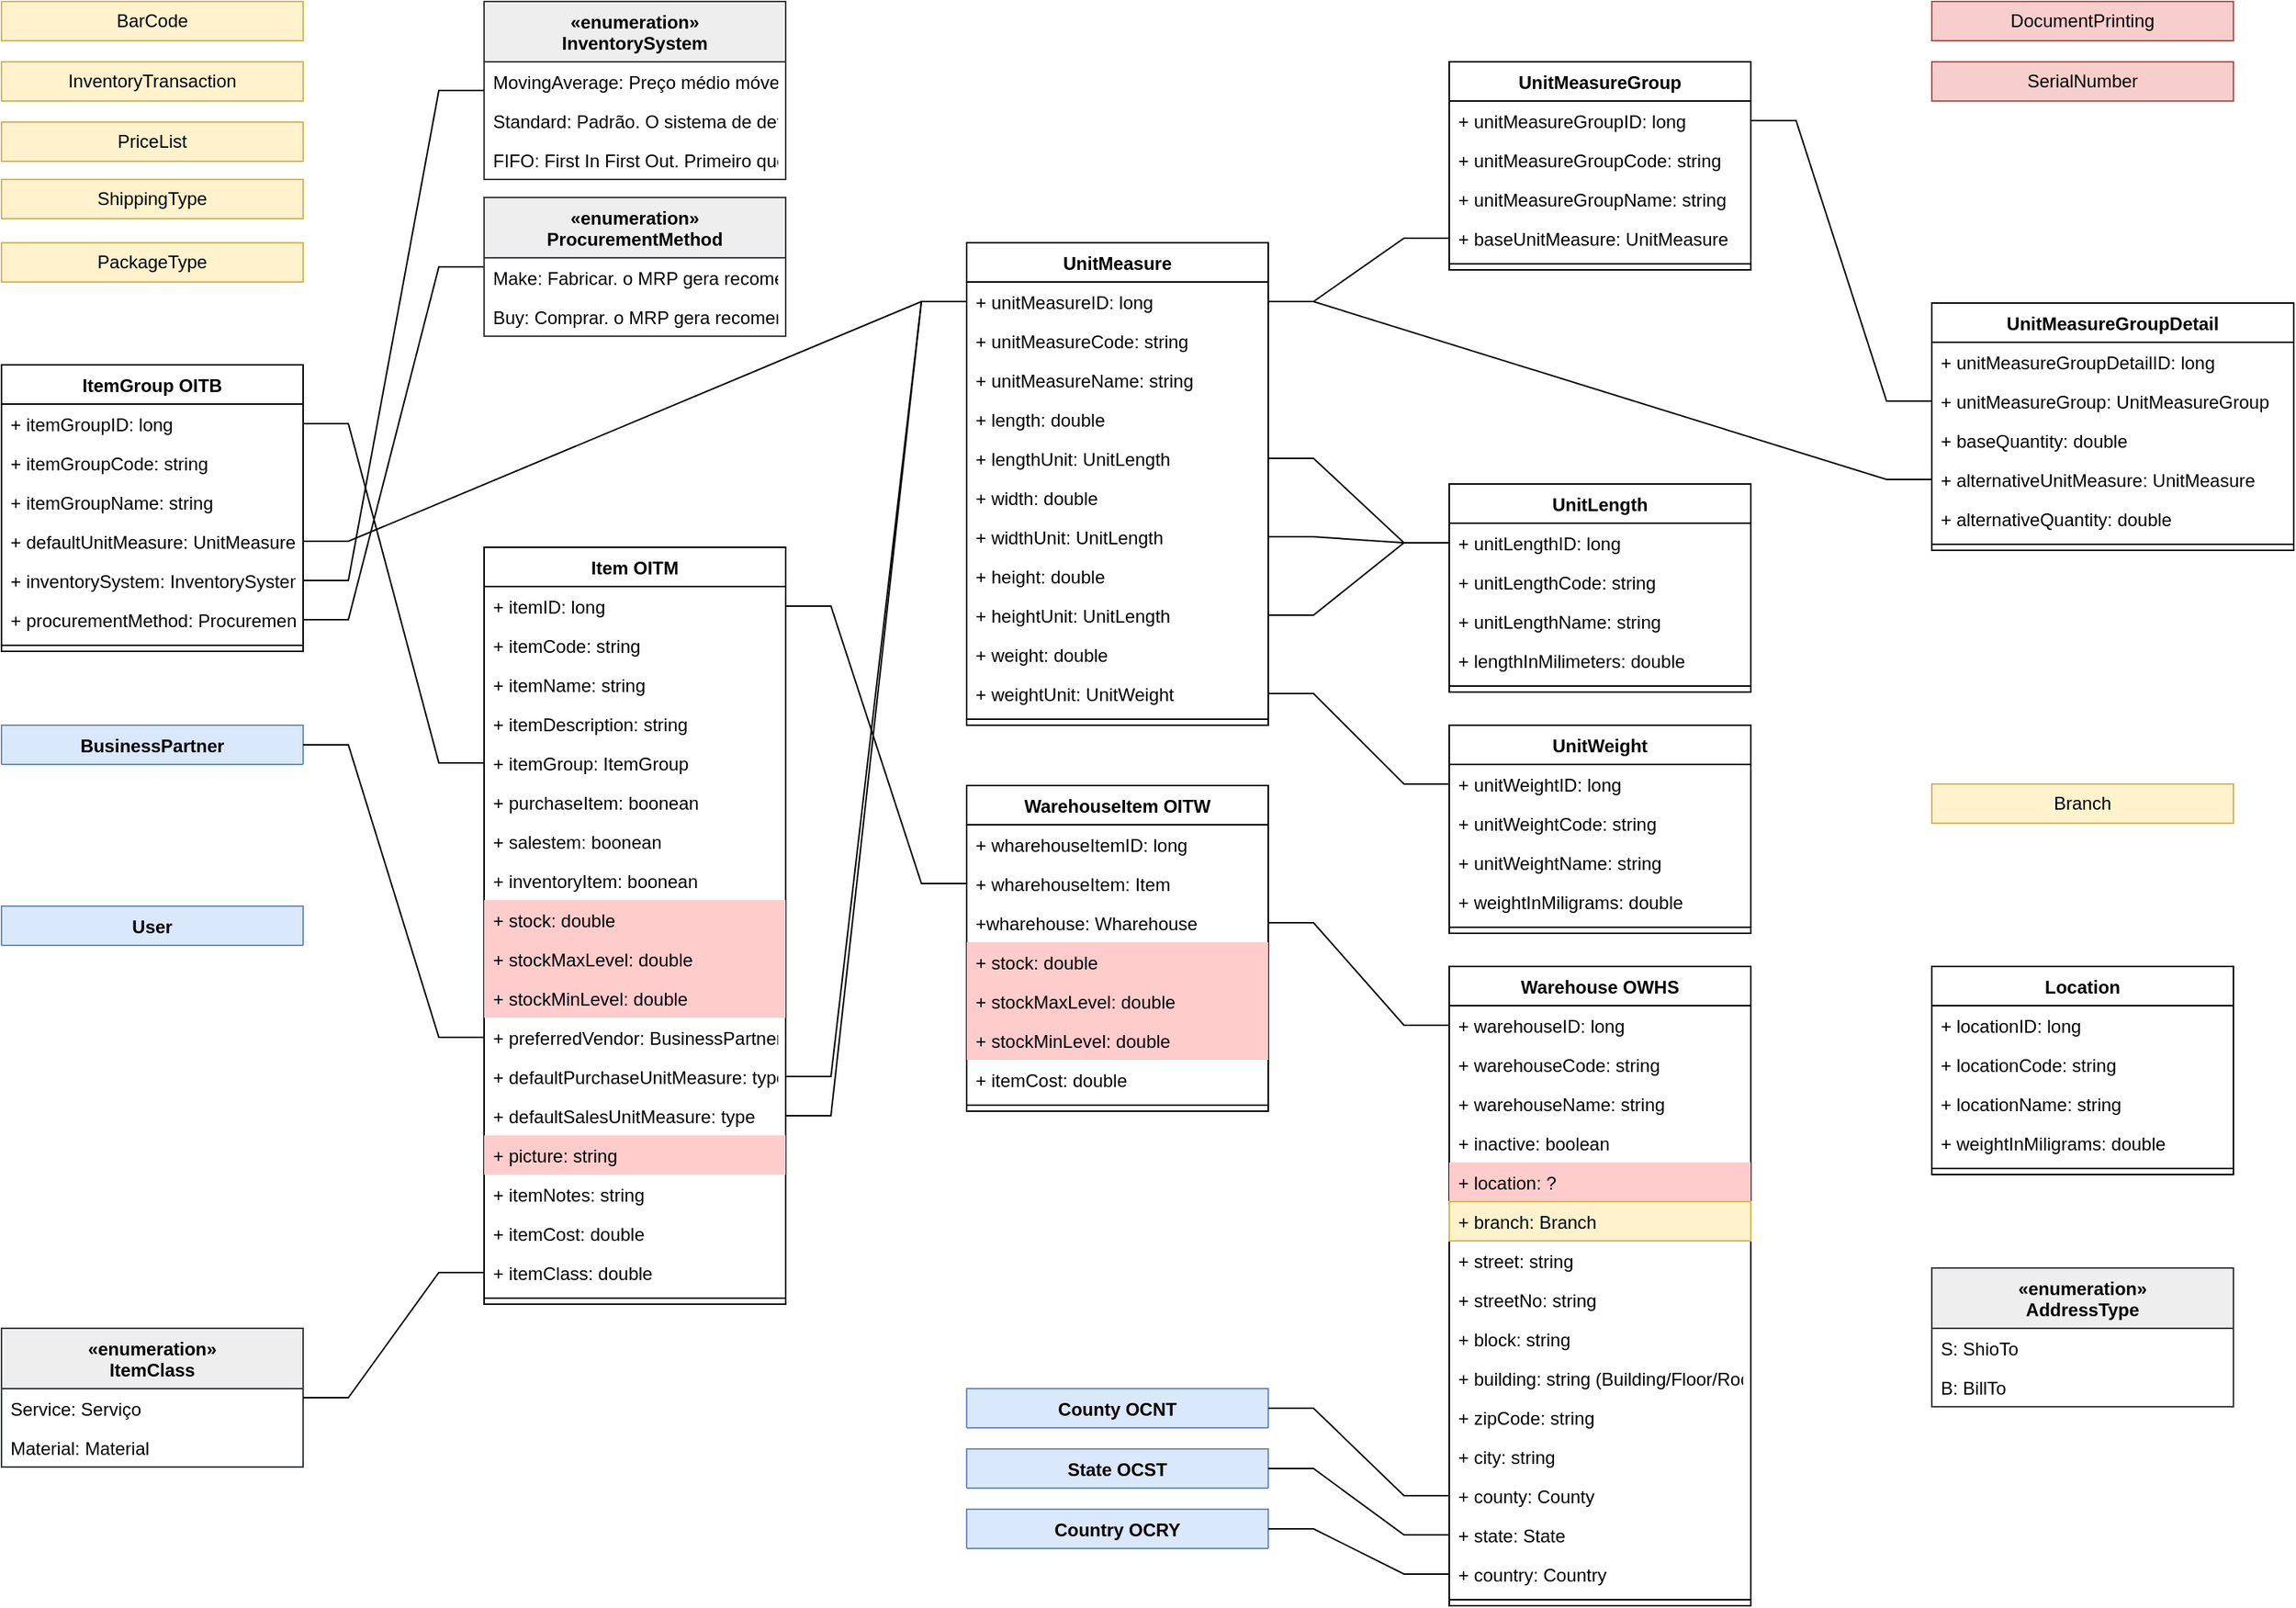 <mxfile version="15.2.9" type="github">
  <diagram id="U6vCikzFW0vZ8T6bcUkg" name="Page-1">
    <mxGraphModel dx="1673" dy="896" grid="1" gridSize="10" guides="1" tooltips="1" connect="1" arrows="1" fold="1" page="1" pageScale="1" pageWidth="1654" pageHeight="1169" math="0" shadow="0">
      <root>
        <mxCell id="0" />
        <mxCell id="1" parent="0" />
        <mxCell id="2h7CbWkQewT88XwNGRV8-109" style="edgeStyle=entityRelationEdgeStyle;rounded=0;orthogonalLoop=1;jettySize=auto;html=1;fontSize=12;endArrow=none;endFill=0;" parent="1" source="2h7CbWkQewT88XwNGRV8-104" target="2h7CbWkQewT88XwNGRV8-105" edge="1">
          <mxGeometry relative="1" as="geometry" />
        </mxCell>
        <mxCell id="kpFDA7r_jM3g05SK5Hbd-9" value="" style="edgeStyle=entityRelationEdgeStyle;rounded=0;orthogonalLoop=1;jettySize=auto;html=1;endArrow=none;endFill=0;fontSize=12;" parent="1" source="kpFDA7r_jM3g05SK5Hbd-2" target="kpFDA7r_jM3g05SK5Hbd-6" edge="1">
          <mxGeometry relative="1" as="geometry" />
        </mxCell>
        <mxCell id="kpFDA7r_jM3g05SK5Hbd-23" style="edgeStyle=entityRelationEdgeStyle;rounded=0;orthogonalLoop=1;jettySize=auto;html=1;endArrow=none;endFill=0;fontSize=12;" parent="1" source="2h7CbWkQewT88XwNGRV8-1" target="kpFDA7r_jM3g05SK5Hbd-15" edge="1">
          <mxGeometry relative="1" as="geometry" />
        </mxCell>
        <mxCell id="kpFDA7r_jM3g05SK5Hbd-1" value="Item OITM" style="swimlane;fontStyle=1;align=center;verticalAlign=top;childLayout=stackLayout;horizontal=1;startSize=26;horizontalStack=0;resizeParent=1;resizeParentMax=0;resizeLast=0;collapsible=1;marginBottom=0;fontSize=12;" parent="1" vertex="1">
          <mxGeometry x="360" y="402" width="200" height="502" as="geometry">
            <mxRectangle x="400" y="280" width="120" height="26" as="alternateBounds" />
          </mxGeometry>
        </mxCell>
        <mxCell id="2h7CbWkQewT88XwNGRV8-5" value="+ itemID: long" style="text;strokeColor=none;fillColor=none;align=left;verticalAlign=top;spacingLeft=4;spacingRight=4;overflow=hidden;rotatable=0;points=[[0,0.5],[1,0.5]];portConstraint=eastwest;fontSize=12;" parent="kpFDA7r_jM3g05SK5Hbd-1" vertex="1">
          <mxGeometry y="26" width="200" height="26" as="geometry" />
        </mxCell>
        <mxCell id="2h7CbWkQewT88XwNGRV8-132" value="+ itemCode: string" style="text;strokeColor=none;fillColor=none;align=left;verticalAlign=top;spacingLeft=4;spacingRight=4;overflow=hidden;rotatable=0;points=[[0,0.5],[1,0.5]];portConstraint=eastwest;fontSize=12;" parent="kpFDA7r_jM3g05SK5Hbd-1" vertex="1">
          <mxGeometry y="52" width="200" height="26" as="geometry" />
        </mxCell>
        <mxCell id="2h7CbWkQewT88XwNGRV8-9" value="+ itemName: string" style="text;strokeColor=none;fillColor=none;align=left;verticalAlign=top;spacingLeft=4;spacingRight=4;overflow=hidden;rotatable=0;points=[[0,0.5],[1,0.5]];portConstraint=eastwest;fontSize=12;" parent="kpFDA7r_jM3g05SK5Hbd-1" vertex="1">
          <mxGeometry y="78" width="200" height="26" as="geometry" />
        </mxCell>
        <mxCell id="2h7CbWkQewT88XwNGRV8-75" value="+ itemDescription: string" style="text;strokeColor=none;fillColor=none;align=left;verticalAlign=top;spacingLeft=4;spacingRight=4;overflow=hidden;rotatable=0;points=[[0,0.5],[1,0.5]];portConstraint=eastwest;fontSize=12;" parent="kpFDA7r_jM3g05SK5Hbd-1" vertex="1">
          <mxGeometry y="104" width="200" height="26" as="geometry" />
        </mxCell>
        <mxCell id="kpFDA7r_jM3g05SK5Hbd-2" value="+ itemGroup: ItemGroup" style="text;strokeColor=none;fillColor=none;align=left;verticalAlign=top;spacingLeft=4;spacingRight=4;overflow=hidden;rotatable=0;points=[[0,0.5],[1,0.5]];portConstraint=eastwest;fontSize=12;" parent="kpFDA7r_jM3g05SK5Hbd-1" vertex="1">
          <mxGeometry y="130" width="200" height="26" as="geometry" />
        </mxCell>
        <mxCell id="2h7CbWkQewT88XwNGRV8-64" value="+ purchaseItem: boonean" style="text;strokeColor=none;fillColor=none;align=left;verticalAlign=top;spacingLeft=4;spacingRight=4;overflow=hidden;rotatable=0;points=[[0,0.5],[1,0.5]];portConstraint=eastwest;fontSize=12;" parent="kpFDA7r_jM3g05SK5Hbd-1" vertex="1">
          <mxGeometry y="156" width="200" height="26" as="geometry" />
        </mxCell>
        <mxCell id="2h7CbWkQewT88XwNGRV8-65" value="+ salestem: boonean" style="text;strokeColor=none;fillColor=none;align=left;verticalAlign=top;spacingLeft=4;spacingRight=4;overflow=hidden;rotatable=0;points=[[0,0.5],[1,0.5]];portConstraint=eastwest;fontSize=12;" parent="kpFDA7r_jM3g05SK5Hbd-1" vertex="1">
          <mxGeometry y="182" width="200" height="26" as="geometry" />
        </mxCell>
        <mxCell id="2h7CbWkQewT88XwNGRV8-66" value="+ inventoryItem: boonean" style="text;strokeColor=none;fillColor=none;align=left;verticalAlign=top;spacingLeft=4;spacingRight=4;overflow=hidden;rotatable=0;points=[[0,0.5],[1,0.5]];portConstraint=eastwest;fontSize=12;" parent="kpFDA7r_jM3g05SK5Hbd-1" vertex="1">
          <mxGeometry y="208" width="200" height="26" as="geometry" />
        </mxCell>
        <mxCell id="2h7CbWkQewT88XwNGRV8-67" value="+ stock: double" style="text;strokeColor=none;fillColor=#FFCCCC;align=left;verticalAlign=top;spacingLeft=4;spacingRight=4;overflow=hidden;rotatable=0;points=[[0,0.5],[1,0.5]];portConstraint=eastwest;fontSize=12;" parent="kpFDA7r_jM3g05SK5Hbd-1" vertex="1">
          <mxGeometry y="234" width="200" height="26" as="geometry" />
        </mxCell>
        <mxCell id="2h7CbWkQewT88XwNGRV8-68" value="+ stockMaxLevel: double" style="text;strokeColor=none;fillColor=#FFCCCC;align=left;verticalAlign=top;spacingLeft=4;spacingRight=4;overflow=hidden;rotatable=0;points=[[0,0.5],[1,0.5]];portConstraint=eastwest;fontSize=12;" parent="kpFDA7r_jM3g05SK5Hbd-1" vertex="1">
          <mxGeometry y="260" width="200" height="26" as="geometry" />
        </mxCell>
        <mxCell id="2h7CbWkQewT88XwNGRV8-69" value="+ stockMinLevel: double" style="text;strokeColor=none;fillColor=#FFCCCC;align=left;verticalAlign=top;spacingLeft=4;spacingRight=4;overflow=hidden;rotatable=0;points=[[0,0.5],[1,0.5]];portConstraint=eastwest;fontSize=12;" parent="kpFDA7r_jM3g05SK5Hbd-1" vertex="1">
          <mxGeometry y="286" width="200" height="26" as="geometry" />
        </mxCell>
        <mxCell id="kpFDA7r_jM3g05SK5Hbd-30" value="+ preferredVendor: BusinessPartner" style="text;strokeColor=none;fillColor=none;align=left;verticalAlign=top;spacingLeft=4;spacingRight=4;overflow=hidden;rotatable=0;points=[[0,0.5],[1,0.5]];portConstraint=eastwest;fontSize=12;" parent="kpFDA7r_jM3g05SK5Hbd-1" vertex="1">
          <mxGeometry y="312" width="200" height="26" as="geometry" />
        </mxCell>
        <mxCell id="2h7CbWkQewT88XwNGRV8-1" value="+ defaultPurchaseUnitMeasure: type" style="text;strokeColor=none;fillColor=none;align=left;verticalAlign=top;spacingLeft=4;spacingRight=4;overflow=hidden;rotatable=0;points=[[0,0.5],[1,0.5]];portConstraint=eastwest;fontSize=12;" parent="kpFDA7r_jM3g05SK5Hbd-1" vertex="1">
          <mxGeometry y="338" width="200" height="26" as="geometry" />
        </mxCell>
        <mxCell id="2h7CbWkQewT88XwNGRV8-3" value="+ defaultSalesUnitMeasure: type" style="text;strokeColor=none;fillColor=none;align=left;verticalAlign=top;spacingLeft=4;spacingRight=4;overflow=hidden;rotatable=0;points=[[0,0.5],[1,0.5]];portConstraint=eastwest;fontSize=12;" parent="kpFDA7r_jM3g05SK5Hbd-1" vertex="1">
          <mxGeometry y="364" width="200" height="26" as="geometry" />
        </mxCell>
        <mxCell id="2h7CbWkQewT88XwNGRV8-70" value="+ picture: string" style="text;strokeColor=none;fillColor=#FFCCCC;align=left;verticalAlign=top;spacingLeft=4;spacingRight=4;overflow=hidden;rotatable=0;points=[[0,0.5],[1,0.5]];portConstraint=eastwest;fontSize=12;" parent="kpFDA7r_jM3g05SK5Hbd-1" vertex="1">
          <mxGeometry y="390" width="200" height="26" as="geometry" />
        </mxCell>
        <mxCell id="2h7CbWkQewT88XwNGRV8-71" value="+ itemNotes: string" style="text;strokeColor=none;fillColor=none;align=left;verticalAlign=top;spacingLeft=4;spacingRight=4;overflow=hidden;rotatable=0;points=[[0,0.5],[1,0.5]];portConstraint=eastwest;fontSize=12;" parent="kpFDA7r_jM3g05SK5Hbd-1" vertex="1">
          <mxGeometry y="416" width="200" height="26" as="geometry" />
        </mxCell>
        <mxCell id="2h7CbWkQewT88XwNGRV8-118" value="+ itemCost: double" style="text;strokeColor=none;fillColor=none;align=left;verticalAlign=top;spacingLeft=4;spacingRight=4;overflow=hidden;rotatable=0;points=[[0,0.5],[1,0.5]];portConstraint=eastwest;fontSize=12;" parent="kpFDA7r_jM3g05SK5Hbd-1" vertex="1">
          <mxGeometry y="442" width="200" height="26" as="geometry" />
        </mxCell>
        <mxCell id="2h7CbWkQewT88XwNGRV8-72" value="+ itemClass: double" style="text;strokeColor=none;fillColor=none;align=left;verticalAlign=top;spacingLeft=4;spacingRight=4;overflow=hidden;rotatable=0;points=[[0,0.5],[1,0.5]];portConstraint=eastwest;fontSize=12;" parent="kpFDA7r_jM3g05SK5Hbd-1" vertex="1">
          <mxGeometry y="468" width="200" height="26" as="geometry" />
        </mxCell>
        <mxCell id="kpFDA7r_jM3g05SK5Hbd-3" value="" style="line;strokeWidth=1;fillColor=none;align=left;verticalAlign=middle;spacingTop=-1;spacingLeft=3;spacingRight=3;rotatable=0;labelPosition=right;points=[];portConstraint=eastwest;fontSize=12;" parent="kpFDA7r_jM3g05SK5Hbd-1" vertex="1">
          <mxGeometry y="494" width="200" height="8" as="geometry" />
        </mxCell>
        <object label="ItemGroup OITB" sap_doc_link="https://help.sap.com/viewer/68a2e87fb29941b5bf959a184d9c6727/9.3/pt-BR/45221d4373c80108e10000000a114a6b.html" id="kpFDA7r_jM3g05SK5Hbd-5">
          <mxCell style="swimlane;fontStyle=1;align=center;verticalAlign=top;childLayout=stackLayout;horizontal=1;startSize=26;horizontalStack=0;resizeParent=1;resizeParentMax=0;resizeLast=0;collapsible=1;marginBottom=0;fontSize=12;" parent="1" vertex="1">
            <mxGeometry x="40" y="281" width="200" height="190" as="geometry">
              <mxRectangle x="40" y="40" width="100" height="26" as="alternateBounds" />
            </mxGeometry>
          </mxCell>
        </object>
        <mxCell id="kpFDA7r_jM3g05SK5Hbd-6" value="+ itemGroupID: long" style="text;strokeColor=none;fillColor=none;align=left;verticalAlign=top;spacingLeft=4;spacingRight=4;overflow=hidden;rotatable=0;points=[[0,0.5],[1,0.5]];portConstraint=eastwest;fontSize=12;" parent="kpFDA7r_jM3g05SK5Hbd-5" vertex="1">
          <mxGeometry y="26" width="200" height="26" as="geometry" />
        </mxCell>
        <mxCell id="2h7CbWkQewT88XwNGRV8-133" value="+ itemGroupCode: string" style="text;strokeColor=none;fillColor=none;align=left;verticalAlign=top;spacingLeft=4;spacingRight=4;overflow=hidden;rotatable=0;points=[[0,0.5],[1,0.5]];portConstraint=eastwest;fontSize=12;" parent="kpFDA7r_jM3g05SK5Hbd-5" vertex="1">
          <mxGeometry y="52" width="200" height="26" as="geometry" />
        </mxCell>
        <mxCell id="2h7CbWkQewT88XwNGRV8-123" value="+ itemGroupName: string" style="text;strokeColor=none;fillColor=none;align=left;verticalAlign=top;spacingLeft=4;spacingRight=4;overflow=hidden;rotatable=0;points=[[0,0.5],[1,0.5]];portConstraint=eastwest;fontSize=12;" parent="kpFDA7r_jM3g05SK5Hbd-5" vertex="1">
          <mxGeometry y="78" width="200" height="26" as="geometry" />
        </mxCell>
        <mxCell id="2h7CbWkQewT88XwNGRV8-73" value="+ defaultUnitMeasure: UnitMeasure" style="text;strokeColor=none;fillColor=none;align=left;verticalAlign=top;spacingLeft=4;spacingRight=4;overflow=hidden;rotatable=0;points=[[0,0.5],[1,0.5]];portConstraint=eastwest;fontSize=12;" parent="kpFDA7r_jM3g05SK5Hbd-5" vertex="1">
          <mxGeometry y="104" width="200" height="26" as="geometry" />
        </mxCell>
        <mxCell id="2h7CbWkQewT88XwNGRV8-87" value="+ inventorySystem: InventorySystem" style="text;strokeColor=none;fillColor=none;align=left;verticalAlign=top;spacingLeft=4;spacingRight=4;overflow=hidden;rotatable=0;points=[[0,0.5],[1,0.5]];portConstraint=eastwest;fontSize=12;" parent="kpFDA7r_jM3g05SK5Hbd-5" vertex="1">
          <mxGeometry y="130" width="200" height="26" as="geometry" />
        </mxCell>
        <mxCell id="2h7CbWkQewT88XwNGRV8-104" value="+ procurementMethod: ProcurementMethod" style="text;strokeColor=none;fillColor=none;align=left;verticalAlign=top;spacingLeft=4;spacingRight=4;overflow=hidden;rotatable=0;points=[[0,0.5],[1,0.5]];portConstraint=eastwest;fontSize=12;" parent="kpFDA7r_jM3g05SK5Hbd-5" vertex="1">
          <mxGeometry y="156" width="200" height="26" as="geometry" />
        </mxCell>
        <mxCell id="kpFDA7r_jM3g05SK5Hbd-7" value="" style="line;strokeWidth=1;fillColor=none;align=left;verticalAlign=middle;spacingTop=-1;spacingLeft=3;spacingRight=3;rotatable=0;labelPosition=right;points=[];portConstraint=eastwest;fontSize=12;" parent="kpFDA7r_jM3g05SK5Hbd-5" vertex="1">
          <mxGeometry y="182" width="200" height="8" as="geometry" />
        </mxCell>
        <mxCell id="kpFDA7r_jM3g05SK5Hbd-14" value="UnitMeasure" style="swimlane;fontStyle=1;align=center;verticalAlign=top;childLayout=stackLayout;horizontal=1;startSize=26;horizontalStack=0;resizeParent=1;resizeParentMax=0;resizeLast=0;collapsible=1;marginBottom=0;fontSize=12;" parent="1" vertex="1">
          <mxGeometry x="680" y="200" width="200" height="320" as="geometry">
            <mxRectangle x="840" y="200" width="200" height="26" as="alternateBounds" />
          </mxGeometry>
        </mxCell>
        <mxCell id="kpFDA7r_jM3g05SK5Hbd-15" value="+ unitMeasureID: long" style="text;strokeColor=none;fillColor=none;align=left;verticalAlign=top;spacingLeft=4;spacingRight=4;overflow=hidden;rotatable=0;points=[[0,0.5],[1,0.5]];portConstraint=eastwest;fontSize=12;" parent="kpFDA7r_jM3g05SK5Hbd-14" vertex="1">
          <mxGeometry y="26" width="200" height="26" as="geometry" />
        </mxCell>
        <mxCell id="2h7CbWkQewT88XwNGRV8-131" value="+ unitMeasureCode: string" style="text;strokeColor=none;fillColor=none;align=left;verticalAlign=top;spacingLeft=4;spacingRight=4;overflow=hidden;rotatable=0;points=[[0,0.5],[1,0.5]];portConstraint=eastwest;fontSize=12;" parent="kpFDA7r_jM3g05SK5Hbd-14" vertex="1">
          <mxGeometry y="52" width="200" height="26" as="geometry" />
        </mxCell>
        <mxCell id="2h7CbWkQewT88XwNGRV8-14" value="+ unitMeasureName: string" style="text;strokeColor=none;fillColor=none;align=left;verticalAlign=top;spacingLeft=4;spacingRight=4;overflow=hidden;rotatable=0;points=[[0,0.5],[1,0.5]];portConstraint=eastwest;fontSize=12;" parent="kpFDA7r_jM3g05SK5Hbd-14" vertex="1">
          <mxGeometry y="78" width="200" height="26" as="geometry" />
        </mxCell>
        <mxCell id="2h7CbWkQewT88XwNGRV8-15" value="+ length: double" style="text;strokeColor=none;fillColor=none;align=left;verticalAlign=top;spacingLeft=4;spacingRight=4;overflow=hidden;rotatable=0;points=[[0,0.5],[1,0.5]];portConstraint=eastwest;fontSize=12;" parent="kpFDA7r_jM3g05SK5Hbd-14" vertex="1">
          <mxGeometry y="104" width="200" height="26" as="geometry" />
        </mxCell>
        <mxCell id="2h7CbWkQewT88XwNGRV8-18" value="+ lengthUnit: UnitLength" style="text;strokeColor=none;fillColor=none;align=left;verticalAlign=top;spacingLeft=4;spacingRight=4;overflow=hidden;rotatable=0;points=[[0,0.5],[1,0.5]];portConstraint=eastwest;fontSize=12;" parent="kpFDA7r_jM3g05SK5Hbd-14" vertex="1">
          <mxGeometry y="130" width="200" height="26" as="geometry" />
        </mxCell>
        <mxCell id="2h7CbWkQewT88XwNGRV8-16" value="+ width: double" style="text;strokeColor=none;fillColor=none;align=left;verticalAlign=top;spacingLeft=4;spacingRight=4;overflow=hidden;rotatable=0;points=[[0,0.5],[1,0.5]];portConstraint=eastwest;fontSize=12;" parent="kpFDA7r_jM3g05SK5Hbd-14" vertex="1">
          <mxGeometry y="156" width="200" height="26" as="geometry" />
        </mxCell>
        <mxCell id="2h7CbWkQewT88XwNGRV8-19" value="+ widthUnit: UnitLength" style="text;strokeColor=none;fillColor=none;align=left;verticalAlign=top;spacingLeft=4;spacingRight=4;overflow=hidden;rotatable=0;points=[[0,0.5],[1,0.5]];portConstraint=eastwest;fontSize=12;" parent="kpFDA7r_jM3g05SK5Hbd-14" vertex="1">
          <mxGeometry y="182" width="200" height="26" as="geometry" />
        </mxCell>
        <mxCell id="2h7CbWkQewT88XwNGRV8-17" value="+ height: double" style="text;strokeColor=none;fillColor=none;align=left;verticalAlign=top;spacingLeft=4;spacingRight=4;overflow=hidden;rotatable=0;points=[[0,0.5],[1,0.5]];portConstraint=eastwest;fontSize=12;" parent="kpFDA7r_jM3g05SK5Hbd-14" vertex="1">
          <mxGeometry y="208" width="200" height="26" as="geometry" />
        </mxCell>
        <mxCell id="2h7CbWkQewT88XwNGRV8-20" value="+ heightUnit: UnitLength" style="text;strokeColor=none;fillColor=none;align=left;verticalAlign=top;spacingLeft=4;spacingRight=4;overflow=hidden;rotatable=0;points=[[0,0.5],[1,0.5]];portConstraint=eastwest;fontSize=12;" parent="kpFDA7r_jM3g05SK5Hbd-14" vertex="1">
          <mxGeometry y="234" width="200" height="26" as="geometry" />
        </mxCell>
        <mxCell id="2h7CbWkQewT88XwNGRV8-60" value="+ weight: double" style="text;strokeColor=none;fillColor=none;align=left;verticalAlign=top;spacingLeft=4;spacingRight=4;overflow=hidden;rotatable=0;points=[[0,0.5],[1,0.5]];portConstraint=eastwest;fontSize=12;" parent="kpFDA7r_jM3g05SK5Hbd-14" vertex="1">
          <mxGeometry y="260" width="200" height="26" as="geometry" />
        </mxCell>
        <mxCell id="2h7CbWkQewT88XwNGRV8-61" value="+ weightUnit: UnitWeight" style="text;strokeColor=none;fillColor=none;align=left;verticalAlign=top;spacingLeft=4;spacingRight=4;overflow=hidden;rotatable=0;points=[[0,0.5],[1,0.5]];portConstraint=eastwest;fontSize=12;" parent="kpFDA7r_jM3g05SK5Hbd-14" vertex="1">
          <mxGeometry y="286" width="200" height="26" as="geometry" />
        </mxCell>
        <mxCell id="kpFDA7r_jM3g05SK5Hbd-16" value="" style="line;strokeWidth=1;fillColor=none;align=left;verticalAlign=middle;spacingTop=-1;spacingLeft=3;spacingRight=3;rotatable=0;labelPosition=right;points=[];portConstraint=eastwest;fontSize=12;" parent="kpFDA7r_jM3g05SK5Hbd-14" vertex="1">
          <mxGeometry y="312" width="200" height="8" as="geometry" />
        </mxCell>
        <mxCell id="kpFDA7r_jM3g05SK5Hbd-18" value="UnitMeasureGroup" style="swimlane;fontStyle=1;align=center;verticalAlign=top;childLayout=stackLayout;horizontal=1;startSize=26;horizontalStack=0;resizeParent=1;resizeParentMax=0;resizeLast=0;collapsible=1;marginBottom=0;fontSize=12;" parent="1" vertex="1">
          <mxGeometry x="1000" y="80" width="200" height="138" as="geometry">
            <mxRectangle x="840" y="40" width="200" height="26" as="alternateBounds" />
          </mxGeometry>
        </mxCell>
        <mxCell id="kpFDA7r_jM3g05SK5Hbd-19" value="+ unitMeasureGroupID: long" style="text;strokeColor=none;fillColor=none;align=left;verticalAlign=top;spacingLeft=4;spacingRight=4;overflow=hidden;rotatable=0;points=[[0,0.5],[1,0.5]];portConstraint=eastwest;fontSize=12;" parent="kpFDA7r_jM3g05SK5Hbd-18" vertex="1">
          <mxGeometry y="26" width="200" height="26" as="geometry" />
        </mxCell>
        <mxCell id="2h7CbWkQewT88XwNGRV8-31" value="+ unitMeasureGroupCode: string" style="text;strokeColor=none;fillColor=none;align=left;verticalAlign=top;spacingLeft=4;spacingRight=4;overflow=hidden;rotatable=0;points=[[0,0.5],[1,0.5]];portConstraint=eastwest;fontSize=12;" parent="kpFDA7r_jM3g05SK5Hbd-18" vertex="1">
          <mxGeometry y="52" width="200" height="26" as="geometry" />
        </mxCell>
        <mxCell id="2h7CbWkQewT88XwNGRV8-30" value="+ unitMeasureGroupName: string" style="text;strokeColor=none;fillColor=none;align=left;verticalAlign=top;spacingLeft=4;spacingRight=4;overflow=hidden;rotatable=0;points=[[0,0.5],[1,0.5]];portConstraint=eastwest;fontSize=12;" parent="kpFDA7r_jM3g05SK5Hbd-18" vertex="1">
          <mxGeometry y="78" width="200" height="26" as="geometry" />
        </mxCell>
        <mxCell id="2h7CbWkQewT88XwNGRV8-32" value="+ baseUnitMeasure: UnitMeasure" style="text;strokeColor=none;fillColor=none;align=left;verticalAlign=top;spacingLeft=4;spacingRight=4;overflow=hidden;rotatable=0;points=[[0,0.5],[1,0.5]];portConstraint=eastwest;fontSize=12;" parent="kpFDA7r_jM3g05SK5Hbd-18" vertex="1">
          <mxGeometry y="104" width="200" height="26" as="geometry" />
        </mxCell>
        <mxCell id="kpFDA7r_jM3g05SK5Hbd-20" value="" style="line;strokeWidth=1;fillColor=none;align=left;verticalAlign=middle;spacingTop=-1;spacingLeft=3;spacingRight=3;rotatable=0;labelPosition=right;points=[];portConstraint=eastwest;fontSize=12;" parent="kpFDA7r_jM3g05SK5Hbd-18" vertex="1">
          <mxGeometry y="130" width="200" height="8" as="geometry" />
        </mxCell>
        <mxCell id="kpFDA7r_jM3g05SK5Hbd-26" value="BusinessPartner" style="swimlane;fontStyle=1;align=center;verticalAlign=top;childLayout=stackLayout;horizontal=1;startSize=26;horizontalStack=0;resizeParent=1;resizeParentMax=0;resizeLast=0;collapsible=1;marginBottom=0;fontSize=12;fillColor=#dae8fc;strokeColor=#6c8ebf;" parent="1" vertex="1" collapsed="1">
          <mxGeometry x="40" y="520" width="200" height="26" as="geometry">
            <mxRectangle x="40" y="520" width="200" height="60" as="alternateBounds" />
          </mxGeometry>
        </mxCell>
        <mxCell id="kpFDA7r_jM3g05SK5Hbd-27" value="+ businessPartnerID: long" style="text;strokeColor=none;fillColor=none;align=left;verticalAlign=top;spacingLeft=4;spacingRight=4;overflow=hidden;rotatable=0;points=[[0,0.5],[1,0.5]];portConstraint=eastwest;fontSize=10;" parent="kpFDA7r_jM3g05SK5Hbd-26" vertex="1">
          <mxGeometry y="26" width="200" height="26" as="geometry" />
        </mxCell>
        <mxCell id="kpFDA7r_jM3g05SK5Hbd-28" value="" style="line;strokeWidth=1;fillColor=none;align=left;verticalAlign=middle;spacingTop=-1;spacingLeft=3;spacingRight=3;rotatable=0;labelPosition=right;points=[];portConstraint=eastwest;fontSize=10;" parent="kpFDA7r_jM3g05SK5Hbd-26" vertex="1">
          <mxGeometry y="52" width="200" height="8" as="geometry" />
        </mxCell>
        <mxCell id="kpFDA7r_jM3g05SK5Hbd-31" style="edgeStyle=entityRelationEdgeStyle;rounded=0;orthogonalLoop=1;jettySize=auto;html=1;endArrow=none;endFill=0;fontSize=12;" parent="1" source="kpFDA7r_jM3g05SK5Hbd-30" target="kpFDA7r_jM3g05SK5Hbd-27" edge="1">
          <mxGeometry relative="1" as="geometry" />
        </mxCell>
        <mxCell id="2h7CbWkQewT88XwNGRV8-4" style="edgeStyle=entityRelationEdgeStyle;rounded=0;orthogonalLoop=1;jettySize=auto;html=1;endArrow=none;endFill=0;fontSize=12;" parent="1" source="2h7CbWkQewT88XwNGRV8-3" target="kpFDA7r_jM3g05SK5Hbd-15" edge="1">
          <mxGeometry relative="1" as="geometry" />
        </mxCell>
        <mxCell id="2h7CbWkQewT88XwNGRV8-35" style="edgeStyle=entityRelationEdgeStyle;rounded=0;orthogonalLoop=1;jettySize=auto;html=1;endArrow=none;endFill=0;fontSize=12;" parent="1" source="2h7CbWkQewT88XwNGRV8-32" target="kpFDA7r_jM3g05SK5Hbd-15" edge="1">
          <mxGeometry relative="1" as="geometry" />
        </mxCell>
        <mxCell id="2h7CbWkQewT88XwNGRV8-36" value="UnitMeasureGroupDetail" style="swimlane;fontStyle=1;align=center;verticalAlign=top;childLayout=stackLayout;horizontal=1;startSize=26;horizontalStack=0;resizeParent=1;resizeParentMax=0;resizeLast=0;collapsible=1;marginBottom=0;fontSize=12;" parent="1" vertex="1">
          <mxGeometry x="1320" y="240" width="240" height="164" as="geometry">
            <mxRectangle x="840" y="40" width="200" height="26" as="alternateBounds" />
          </mxGeometry>
        </mxCell>
        <mxCell id="2h7CbWkQewT88XwNGRV8-37" value="+ unitMeasureGroupDetailID: long" style="text;strokeColor=none;fillColor=none;align=left;verticalAlign=top;spacingLeft=4;spacingRight=4;overflow=hidden;rotatable=0;points=[[0,0.5],[1,0.5]];portConstraint=eastwest;fontSize=12;" parent="2h7CbWkQewT88XwNGRV8-36" vertex="1">
          <mxGeometry y="26" width="240" height="26" as="geometry" />
        </mxCell>
        <mxCell id="2h7CbWkQewT88XwNGRV8-38" value="+ unitMeasureGroup: UnitMeasureGroup" style="text;strokeColor=none;fillColor=none;align=left;verticalAlign=top;spacingLeft=4;spacingRight=4;overflow=hidden;rotatable=0;points=[[0,0.5],[1,0.5]];portConstraint=eastwest;fontSize=12;" parent="2h7CbWkQewT88XwNGRV8-36" vertex="1">
          <mxGeometry y="52" width="240" height="26" as="geometry" />
        </mxCell>
        <mxCell id="2h7CbWkQewT88XwNGRV8-39" value="+ baseQuantity: double" style="text;strokeColor=none;fillColor=none;align=left;verticalAlign=top;spacingLeft=4;spacingRight=4;overflow=hidden;rotatable=0;points=[[0,0.5],[1,0.5]];portConstraint=eastwest;fontSize=12;" parent="2h7CbWkQewT88XwNGRV8-36" vertex="1">
          <mxGeometry y="78" width="240" height="26" as="geometry" />
        </mxCell>
        <mxCell id="2h7CbWkQewT88XwNGRV8-40" value="+ alternativeUnitMeasure: UnitMeasure" style="text;strokeColor=none;fillColor=none;align=left;verticalAlign=top;spacingLeft=4;spacingRight=4;overflow=hidden;rotatable=0;points=[[0,0.5],[1,0.5]];portConstraint=eastwest;fontSize=12;" parent="2h7CbWkQewT88XwNGRV8-36" vertex="1">
          <mxGeometry y="104" width="240" height="26" as="geometry" />
        </mxCell>
        <mxCell id="2h7CbWkQewT88XwNGRV8-43" value="+ alternativeQuantity: double" style="text;strokeColor=none;fillColor=none;align=left;verticalAlign=top;spacingLeft=4;spacingRight=4;overflow=hidden;rotatable=0;points=[[0,0.5],[1,0.5]];portConstraint=eastwest;fontSize=12;" parent="2h7CbWkQewT88XwNGRV8-36" vertex="1">
          <mxGeometry y="130" width="240" height="26" as="geometry" />
        </mxCell>
        <mxCell id="2h7CbWkQewT88XwNGRV8-41" value="" style="line;strokeWidth=1;fillColor=none;align=left;verticalAlign=middle;spacingTop=-1;spacingLeft=3;spacingRight=3;rotatable=0;labelPosition=right;points=[];portConstraint=eastwest;fontSize=12;" parent="2h7CbWkQewT88XwNGRV8-36" vertex="1">
          <mxGeometry y="156" width="240" height="8" as="geometry" />
        </mxCell>
        <mxCell id="2h7CbWkQewT88XwNGRV8-42" style="edgeStyle=entityRelationEdgeStyle;rounded=0;orthogonalLoop=1;jettySize=auto;html=1;endArrow=none;endFill=0;fontSize=12;" parent="1" source="2h7CbWkQewT88XwNGRV8-38" target="kpFDA7r_jM3g05SK5Hbd-19" edge="1">
          <mxGeometry relative="1" as="geometry" />
        </mxCell>
        <mxCell id="2h7CbWkQewT88XwNGRV8-44" style="edgeStyle=entityRelationEdgeStyle;rounded=0;orthogonalLoop=1;jettySize=auto;html=1;endArrow=none;endFill=0;fontSize=12;" parent="1" source="2h7CbWkQewT88XwNGRV8-40" target="kpFDA7r_jM3g05SK5Hbd-15" edge="1">
          <mxGeometry relative="1" as="geometry" />
        </mxCell>
        <mxCell id="2h7CbWkQewT88XwNGRV8-45" value="UnitLength" style="swimlane;fontStyle=1;align=center;verticalAlign=top;childLayout=stackLayout;horizontal=1;startSize=26;horizontalStack=0;resizeParent=1;resizeParentMax=0;resizeLast=0;collapsible=1;marginBottom=0;fontSize=12;" parent="1" vertex="1">
          <mxGeometry x="1000" y="360" width="200" height="138" as="geometry">
            <mxRectangle x="840" y="40" width="200" height="26" as="alternateBounds" />
          </mxGeometry>
        </mxCell>
        <mxCell id="2h7CbWkQewT88XwNGRV8-46" value="+ unitLengthID: long" style="text;strokeColor=none;fillColor=none;align=left;verticalAlign=top;spacingLeft=4;spacingRight=4;overflow=hidden;rotatable=0;points=[[0,0.5],[1,0.5]];portConstraint=eastwest;fontSize=12;" parent="2h7CbWkQewT88XwNGRV8-45" vertex="1">
          <mxGeometry y="26" width="200" height="26" as="geometry" />
        </mxCell>
        <mxCell id="2h7CbWkQewT88XwNGRV8-47" value="+ unitLengthCode: string" style="text;strokeColor=none;fillColor=none;align=left;verticalAlign=top;spacingLeft=4;spacingRight=4;overflow=hidden;rotatable=0;points=[[0,0.5],[1,0.5]];portConstraint=eastwest;fontSize=12;" parent="2h7CbWkQewT88XwNGRV8-45" vertex="1">
          <mxGeometry y="52" width="200" height="26" as="geometry" />
        </mxCell>
        <mxCell id="2h7CbWkQewT88XwNGRV8-48" value="+ unitLengthName: string" style="text;strokeColor=none;fillColor=none;align=left;verticalAlign=top;spacingLeft=4;spacingRight=4;overflow=hidden;rotatable=0;points=[[0,0.5],[1,0.5]];portConstraint=eastwest;fontSize=12;" parent="2h7CbWkQewT88XwNGRV8-45" vertex="1">
          <mxGeometry y="78" width="200" height="26" as="geometry" />
        </mxCell>
        <mxCell id="2h7CbWkQewT88XwNGRV8-49" value="+ lengthInMilimeters: double" style="text;strokeColor=none;fillColor=none;align=left;verticalAlign=top;spacingLeft=4;spacingRight=4;overflow=hidden;rotatable=0;points=[[0,0.5],[1,0.5]];portConstraint=eastwest;fontSize=12;" parent="2h7CbWkQewT88XwNGRV8-45" vertex="1">
          <mxGeometry y="104" width="200" height="26" as="geometry" />
        </mxCell>
        <mxCell id="2h7CbWkQewT88XwNGRV8-50" value="" style="line;strokeWidth=1;fillColor=none;align=left;verticalAlign=middle;spacingTop=-1;spacingLeft=3;spacingRight=3;rotatable=0;labelPosition=right;points=[];portConstraint=eastwest;fontSize=12;" parent="2h7CbWkQewT88XwNGRV8-45" vertex="1">
          <mxGeometry y="130" width="200" height="8" as="geometry" />
        </mxCell>
        <mxCell id="2h7CbWkQewT88XwNGRV8-51" style="edgeStyle=entityRelationEdgeStyle;rounded=0;orthogonalLoop=1;jettySize=auto;html=1;endArrow=none;endFill=0;fontSize=12;" parent="1" source="2h7CbWkQewT88XwNGRV8-18" target="2h7CbWkQewT88XwNGRV8-46" edge="1">
          <mxGeometry relative="1" as="geometry" />
        </mxCell>
        <mxCell id="2h7CbWkQewT88XwNGRV8-52" style="edgeStyle=entityRelationEdgeStyle;rounded=0;orthogonalLoop=1;jettySize=auto;html=1;endArrow=none;endFill=0;fontSize=12;" parent="1" source="2h7CbWkQewT88XwNGRV8-19" target="2h7CbWkQewT88XwNGRV8-46" edge="1">
          <mxGeometry relative="1" as="geometry" />
        </mxCell>
        <mxCell id="2h7CbWkQewT88XwNGRV8-53" value="UnitWeight" style="swimlane;fontStyle=1;align=center;verticalAlign=top;childLayout=stackLayout;horizontal=1;startSize=26;horizontalStack=0;resizeParent=1;resizeParentMax=0;resizeLast=0;collapsible=1;marginBottom=0;fontSize=12;" parent="1" vertex="1">
          <mxGeometry x="1000" y="520" width="200" height="138" as="geometry">
            <mxRectangle x="840" y="40" width="200" height="26" as="alternateBounds" />
          </mxGeometry>
        </mxCell>
        <mxCell id="2h7CbWkQewT88XwNGRV8-54" value="+ unitWeightID: long" style="text;strokeColor=none;fillColor=none;align=left;verticalAlign=top;spacingLeft=4;spacingRight=4;overflow=hidden;rotatable=0;points=[[0,0.5],[1,0.5]];portConstraint=eastwest;fontSize=12;" parent="2h7CbWkQewT88XwNGRV8-53" vertex="1">
          <mxGeometry y="26" width="200" height="26" as="geometry" />
        </mxCell>
        <mxCell id="2h7CbWkQewT88XwNGRV8-55" value="+ unitWeightCode: string" style="text;strokeColor=none;fillColor=none;align=left;verticalAlign=top;spacingLeft=4;spacingRight=4;overflow=hidden;rotatable=0;points=[[0,0.5],[1,0.5]];portConstraint=eastwest;fontSize=12;" parent="2h7CbWkQewT88XwNGRV8-53" vertex="1">
          <mxGeometry y="52" width="200" height="26" as="geometry" />
        </mxCell>
        <mxCell id="2h7CbWkQewT88XwNGRV8-56" value="+ unitWeightName: string" style="text;strokeColor=none;fillColor=none;align=left;verticalAlign=top;spacingLeft=4;spacingRight=4;overflow=hidden;rotatable=0;points=[[0,0.5],[1,0.5]];portConstraint=eastwest;fontSize=12;" parent="2h7CbWkQewT88XwNGRV8-53" vertex="1">
          <mxGeometry y="78" width="200" height="26" as="geometry" />
        </mxCell>
        <mxCell id="2h7CbWkQewT88XwNGRV8-57" value="+ weightInMiligrams: double" style="text;strokeColor=none;fillColor=none;align=left;verticalAlign=top;spacingLeft=4;spacingRight=4;overflow=hidden;rotatable=0;points=[[0,0.5],[1,0.5]];portConstraint=eastwest;fontSize=12;" parent="2h7CbWkQewT88XwNGRV8-53" vertex="1">
          <mxGeometry y="104" width="200" height="26" as="geometry" />
        </mxCell>
        <mxCell id="2h7CbWkQewT88XwNGRV8-58" value="" style="line;strokeWidth=1;fillColor=none;align=left;verticalAlign=middle;spacingTop=-1;spacingLeft=3;spacingRight=3;rotatable=0;labelPosition=right;points=[];portConstraint=eastwest;fontSize=12;" parent="2h7CbWkQewT88XwNGRV8-53" vertex="1">
          <mxGeometry y="130" width="200" height="8" as="geometry" />
        </mxCell>
        <mxCell id="2h7CbWkQewT88XwNGRV8-59" style="edgeStyle=entityRelationEdgeStyle;rounded=0;orthogonalLoop=1;jettySize=auto;html=1;endArrow=none;endFill=0;fontSize=12;" parent="1" source="2h7CbWkQewT88XwNGRV8-20" target="2h7CbWkQewT88XwNGRV8-46" edge="1">
          <mxGeometry relative="1" as="geometry" />
        </mxCell>
        <mxCell id="2h7CbWkQewT88XwNGRV8-62" style="edgeStyle=entityRelationEdgeStyle;rounded=0;orthogonalLoop=1;jettySize=auto;html=1;endArrow=none;endFill=0;fontSize=12;" parent="1" source="2h7CbWkQewT88XwNGRV8-61" target="2h7CbWkQewT88XwNGRV8-54" edge="1">
          <mxGeometry relative="1" as="geometry" />
        </mxCell>
        <mxCell id="2h7CbWkQewT88XwNGRV8-74" style="edgeStyle=entityRelationEdgeStyle;rounded=0;orthogonalLoop=1;jettySize=auto;html=1;fontSize=12;endArrow=none;endFill=0;" parent="1" source="2h7CbWkQewT88XwNGRV8-73" target="kpFDA7r_jM3g05SK5Hbd-15" edge="1">
          <mxGeometry relative="1" as="geometry" />
        </mxCell>
        <mxCell id="2h7CbWkQewT88XwNGRV8-76" value="User" style="swimlane;fontStyle=1;align=center;verticalAlign=top;childLayout=stackLayout;horizontal=1;startSize=26;horizontalStack=0;resizeParent=1;resizeParentMax=0;resizeLast=0;collapsible=1;marginBottom=0;fontSize=12;fillColor=#dae8fc;strokeColor=#6c8ebf;" parent="1" vertex="1" collapsed="1">
          <mxGeometry x="40" y="640" width="200" height="26" as="geometry">
            <mxRectangle x="40" y="640" width="200" height="268" as="alternateBounds" />
          </mxGeometry>
        </mxCell>
        <mxCell id="2h7CbWkQewT88XwNGRV8-77" value="+ userID: long" style="text;strokeColor=none;fillColor=none;align=left;verticalAlign=top;spacingLeft=4;spacingRight=4;overflow=hidden;rotatable=0;points=[[0,0.5],[1,0.5]];portConstraint=eastwest;fontSize=10;" parent="2h7CbWkQewT88XwNGRV8-76" vertex="1">
          <mxGeometry y="26" width="200" height="26" as="geometry" />
        </mxCell>
        <mxCell id="2h7CbWkQewT88XwNGRV8-81" value="+ userLocked: boolean" style="text;strokeColor=none;fillColor=none;align=left;verticalAlign=top;spacingLeft=4;spacingRight=4;overflow=hidden;rotatable=0;points=[[0,0.5],[1,0.5]];portConstraint=eastwest;fontSize=10;" parent="2h7CbWkQewT88XwNGRV8-76" vertex="1">
          <mxGeometry y="52" width="200" height="26" as="geometry" />
        </mxCell>
        <mxCell id="2h7CbWkQewT88XwNGRV8-79" value="+ userCode: string" style="text;strokeColor=none;fillColor=none;align=left;verticalAlign=top;spacingLeft=4;spacingRight=4;overflow=hidden;rotatable=0;points=[[0,0.5],[1,0.5]];portConstraint=eastwest;fontSize=10;" parent="2h7CbWkQewT88XwNGRV8-76" vertex="1">
          <mxGeometry y="78" width="200" height="26" as="geometry" />
        </mxCell>
        <mxCell id="2h7CbWkQewT88XwNGRV8-82" value="+ userName: string" style="text;strokeColor=none;fillColor=none;align=left;verticalAlign=top;spacingLeft=4;spacingRight=4;overflow=hidden;rotatable=0;points=[[0,0.5],[1,0.5]];portConstraint=eastwest;fontSize=10;" parent="2h7CbWkQewT88XwNGRV8-76" vertex="1">
          <mxGeometry y="104" width="200" height="26" as="geometry" />
        </mxCell>
        <mxCell id="2h7CbWkQewT88XwNGRV8-86" value="+ superuser: boolean" style="text;strokeColor=none;fillColor=none;align=left;verticalAlign=top;spacingLeft=4;spacingRight=4;overflow=hidden;rotatable=0;points=[[0,0.5],[1,0.5]];portConstraint=eastwest;fontSize=10;" parent="2h7CbWkQewT88XwNGRV8-76" vertex="1">
          <mxGeometry y="130" width="200" height="26" as="geometry" />
        </mxCell>
        <mxCell id="2h7CbWkQewT88XwNGRV8-80" value="+ password: string" style="text;strokeColor=none;fillColor=none;align=left;verticalAlign=top;spacingLeft=4;spacingRight=4;overflow=hidden;rotatable=0;points=[[0,0.5],[1,0.5]];portConstraint=eastwest;fontSize=10;" parent="2h7CbWkQewT88XwNGRV8-76" vertex="1">
          <mxGeometry y="156" width="200" height="26" as="geometry" />
        </mxCell>
        <mxCell id="2h7CbWkQewT88XwNGRV8-83" value="+ email: string" style="text;strokeColor=none;fillColor=none;align=left;verticalAlign=top;spacingLeft=4;spacingRight=4;overflow=hidden;rotatable=0;points=[[0,0.5],[1,0.5]];portConstraint=eastwest;fontSize=10;" parent="2h7CbWkQewT88XwNGRV8-76" vertex="1">
          <mxGeometry y="182" width="200" height="26" as="geometry" />
        </mxCell>
        <mxCell id="2h7CbWkQewT88XwNGRV8-84" value="+ department: Department" style="text;strokeColor=#d6b656;fillColor=#fff2cc;align=left;verticalAlign=top;spacingLeft=4;spacingRight=4;overflow=hidden;rotatable=0;points=[[0,0.5],[1,0.5]];portConstraint=eastwest;fontSize=10;" parent="2h7CbWkQewT88XwNGRV8-76" vertex="1">
          <mxGeometry y="208" width="200" height="26" as="geometry" />
        </mxCell>
        <mxCell id="2h7CbWkQewT88XwNGRV8-85" value="+ branch: Branch" style="text;strokeColor=#d6b656;fillColor=#fff2cc;align=left;verticalAlign=top;spacingLeft=4;spacingRight=4;overflow=hidden;rotatable=0;points=[[0,0.5],[1,0.5]];portConstraint=eastwest;fontSize=10;" parent="2h7CbWkQewT88XwNGRV8-76" vertex="1">
          <mxGeometry y="234" width="200" height="26" as="geometry" />
        </mxCell>
        <mxCell id="2h7CbWkQewT88XwNGRV8-78" value="" style="line;strokeWidth=1;fillColor=none;align=left;verticalAlign=middle;spacingTop=-1;spacingLeft=3;spacingRight=3;rotatable=0;labelPosition=right;points=[];portConstraint=eastwest;fontSize=10;" parent="2h7CbWkQewT88XwNGRV8-76" vertex="1">
          <mxGeometry y="260" width="200" height="8" as="geometry" />
        </mxCell>
        <object label="«enumeration»&#xa;InventorySystem" sap_doc_link="https://help.sap.com/viewer/68a2e87fb29941b5bf959a184d9c6727/9.3/pt-BR/45221d4373c80108e10000000a114a6b.html" id="2h7CbWkQewT88XwNGRV8-94">
          <mxCell style="swimlane;fontStyle=1;align=center;verticalAlign=top;childLayout=stackLayout;horizontal=1;startSize=40;horizontalStack=0;resizeParent=1;resizeParentMax=0;resizeLast=0;collapsible=1;marginBottom=0;fontSize=12;fillColor=#eeeeee;strokeColor=#36393d;" parent="1" vertex="1">
            <mxGeometry x="360" y="40" width="200" height="118" as="geometry">
              <mxRectangle x="360" y="40" width="200" height="40" as="alternateBounds" />
            </mxGeometry>
          </mxCell>
        </object>
        <object label="MovingAverage: Preço médio móvel. Método baseado no cálculo de um custo médio para o item em cada transação de venda e de compra.&#xa;&#xa;" id="2h7CbWkQewT88XwNGRV8-95">
          <mxCell style="text;strokeColor=none;fillColor=none;align=left;verticalAlign=top;spacingLeft=4;spacingRight=4;overflow=hidden;rotatable=0;points=[[0,0.5],[1,0.5]];portConstraint=eastwest;fontSize=12;" parent="2h7CbWkQewT88XwNGRV8-94" vertex="1">
            <mxGeometry y="40" width="200" height="26" as="geometry" />
          </mxCell>
        </object>
        <mxCell id="2h7CbWkQewT88XwNGRV8-96" value="Standard: Padrão. O sistema de determinação de preço padrão permite a seleção de um preço fixo, que é depois utilizado para todas as transações." style="text;strokeColor=none;fillColor=none;align=left;verticalAlign=top;spacingLeft=4;spacingRight=4;overflow=hidden;rotatable=0;points=[[0,0.5],[1,0.5]];portConstraint=eastwest;fontSize=12;" parent="2h7CbWkQewT88XwNGRV8-94" vertex="1">
          <mxGeometry y="66" width="200" height="26" as="geometry" />
        </mxCell>
        <mxCell id="2h7CbWkQewT88XwNGRV8-97" value="FIFO: First In First Out. Primeiro que entra, primeiro que sai. Um método adicional de estoque permanente, em que a mercadoria comprada primeiro é a primeira a ser vendida, independentemente do fluxo real de mercadoria." style="text;strokeColor=none;fillColor=none;align=left;verticalAlign=top;spacingLeft=4;spacingRight=4;overflow=hidden;rotatable=0;points=[[0,0.5],[1,0.5]];portConstraint=eastwest;fontSize=12;" parent="2h7CbWkQewT88XwNGRV8-94" vertex="1">
          <mxGeometry y="92" width="200" height="26" as="geometry" />
        </mxCell>
        <mxCell id="2h7CbWkQewT88XwNGRV8-103" style="edgeStyle=entityRelationEdgeStyle;rounded=0;orthogonalLoop=1;jettySize=auto;html=1;fontSize=12;endArrow=none;endFill=0;" parent="1" source="2h7CbWkQewT88XwNGRV8-87" target="2h7CbWkQewT88XwNGRV8-94" edge="1">
          <mxGeometry relative="1" as="geometry" />
        </mxCell>
        <object label="«enumeration»&#xa;ProcurementMethod" sap_doc_link="https://help.sap.com/viewer/68a2e87fb29941b5bf959a184d9c6727/9.3/pt-BR/45221d4373c80108e10000000a114a6b.html" id="2h7CbWkQewT88XwNGRV8-105">
          <mxCell style="swimlane;fontStyle=1;align=center;verticalAlign=top;childLayout=stackLayout;horizontal=1;startSize=40;horizontalStack=0;resizeParent=1;resizeParentMax=0;resizeLast=0;collapsible=1;marginBottom=0;fontSize=12;fillColor=#eeeeee;strokeColor=#36393d;" parent="1" vertex="1">
            <mxGeometry x="360" y="170" width="200" height="92" as="geometry">
              <mxRectangle x="360" y="40" width="200" height="40" as="alternateBounds" />
            </mxGeometry>
          </mxCell>
        </object>
        <object label="Make: Fabricar. o MRP gera recomendações de ordem de produção para o item.&#xa;&#xa;" id="2h7CbWkQewT88XwNGRV8-106">
          <mxCell style="text;strokeColor=none;fillColor=none;align=left;verticalAlign=top;spacingLeft=4;spacingRight=4;overflow=hidden;rotatable=0;points=[[0,0.5],[1,0.5]];portConstraint=eastwest;fontSize=12;" parent="2h7CbWkQewT88XwNGRV8-105" vertex="1">
            <mxGeometry y="40" width="200" height="26" as="geometry" />
          </mxCell>
        </object>
        <mxCell id="2h7CbWkQewT88XwNGRV8-107" value="Buy: Comprar. o MRP gera recomendações de pedidos de compra para o item. " style="text;strokeColor=none;fillColor=none;align=left;verticalAlign=top;spacingLeft=4;spacingRight=4;overflow=hidden;rotatable=0;points=[[0,0.5],[1,0.5]];portConstraint=eastwest;fontSize=12;" parent="2h7CbWkQewT88XwNGRV8-105" vertex="1">
          <mxGeometry y="66" width="200" height="26" as="geometry" />
        </mxCell>
        <object label="«enumeration»&#xa;ItemClass" sap_doc_link="https://help.sap.com/viewer/68a2e87fb29941b5bf959a184d9c6727/9.3/pt-BR/45221d4373c80108e10000000a114a6b.html" id="2h7CbWkQewT88XwNGRV8-119">
          <mxCell style="swimlane;fontStyle=1;align=center;verticalAlign=top;childLayout=stackLayout;horizontal=1;startSize=40;horizontalStack=0;resizeParent=1;resizeParentMax=0;resizeLast=0;collapsible=1;marginBottom=0;fontSize=12;fillColor=#eeeeee;strokeColor=#36393d;" parent="1" vertex="1">
            <mxGeometry x="40" y="920" width="200" height="92" as="geometry">
              <mxRectangle x="360" y="40" width="200" height="40" as="alternateBounds" />
            </mxGeometry>
          </mxCell>
        </object>
        <object label="Service: Serviço&#xa;" id="2h7CbWkQewT88XwNGRV8-120">
          <mxCell style="text;strokeColor=none;fillColor=none;align=left;verticalAlign=top;spacingLeft=4;spacingRight=4;overflow=hidden;rotatable=0;points=[[0,0.5],[1,0.5]];portConstraint=eastwest;fontSize=12;" parent="2h7CbWkQewT88XwNGRV8-119" vertex="1">
            <mxGeometry y="40" width="200" height="26" as="geometry" />
          </mxCell>
        </object>
        <mxCell id="2h7CbWkQewT88XwNGRV8-121" value="Material: Material" style="text;strokeColor=none;fillColor=none;align=left;verticalAlign=top;spacingLeft=4;spacingRight=4;overflow=hidden;rotatable=0;points=[[0,0.5],[1,0.5]];portConstraint=eastwest;fontSize=12;" parent="2h7CbWkQewT88XwNGRV8-119" vertex="1">
          <mxGeometry y="66" width="200" height="26" as="geometry" />
        </mxCell>
        <mxCell id="2h7CbWkQewT88XwNGRV8-122" style="edgeStyle=entityRelationEdgeStyle;rounded=0;orthogonalLoop=1;jettySize=auto;html=1;fontSize=12;endArrow=none;endFill=0;" parent="1" source="2h7CbWkQewT88XwNGRV8-72" target="2h7CbWkQewT88XwNGRV8-119" edge="1">
          <mxGeometry relative="1" as="geometry" />
        </mxCell>
        <mxCell id="2h7CbWkQewT88XwNGRV8-124" value="Warehouse OWHS" style="swimlane;fontStyle=1;align=center;verticalAlign=top;childLayout=stackLayout;horizontal=1;startSize=26;horizontalStack=0;resizeParent=1;resizeParentMax=0;resizeLast=0;collapsible=1;marginBottom=0;fontSize=12;" parent="1" vertex="1">
          <mxGeometry x="1000" y="680" width="200" height="424" as="geometry">
            <mxRectangle x="840" y="40" width="200" height="26" as="alternateBounds" />
          </mxGeometry>
        </mxCell>
        <mxCell id="2h7CbWkQewT88XwNGRV8-125" value="+ warehouseID: long" style="text;strokeColor=none;fillColor=none;align=left;verticalAlign=top;spacingLeft=4;spacingRight=4;overflow=hidden;rotatable=0;points=[[0,0.5],[1,0.5]];portConstraint=eastwest;fontSize=12;" parent="2h7CbWkQewT88XwNGRV8-124" vertex="1">
          <mxGeometry y="26" width="200" height="26" as="geometry" />
        </mxCell>
        <mxCell id="2h7CbWkQewT88XwNGRV8-130" value="+ warehouseCode: string" style="text;strokeColor=none;fillColor=none;align=left;verticalAlign=top;spacingLeft=4;spacingRight=4;overflow=hidden;rotatable=0;points=[[0,0.5],[1,0.5]];portConstraint=eastwest;fontSize=12;" parent="2h7CbWkQewT88XwNGRV8-124" vertex="1">
          <mxGeometry y="52" width="200" height="26" as="geometry" />
        </mxCell>
        <mxCell id="2h7CbWkQewT88XwNGRV8-126" value="+ warehouseName: string" style="text;strokeColor=none;fillColor=none;align=left;verticalAlign=top;spacingLeft=4;spacingRight=4;overflow=hidden;rotatable=0;points=[[0,0.5],[1,0.5]];portConstraint=eastwest;fontSize=12;" parent="2h7CbWkQewT88XwNGRV8-124" vertex="1">
          <mxGeometry y="78" width="200" height="26" as="geometry" />
        </mxCell>
        <mxCell id="2h7CbWkQewT88XwNGRV8-127" value="+ inactive: boolean" style="text;strokeColor=none;fillColor=none;align=left;verticalAlign=top;spacingLeft=4;spacingRight=4;overflow=hidden;rotatable=0;points=[[0,0.5],[1,0.5]];portConstraint=eastwest;fontSize=12;" parent="2h7CbWkQewT88XwNGRV8-124" vertex="1">
          <mxGeometry y="104" width="200" height="26" as="geometry" />
        </mxCell>
        <mxCell id="2h7CbWkQewT88XwNGRV8-134" value="+ location: ?" style="text;strokeColor=none;fillColor=#FFCCCC;align=left;verticalAlign=top;spacingLeft=4;spacingRight=4;overflow=hidden;rotatable=0;points=[[0,0.5],[1,0.5]];portConstraint=eastwest;fontSize=12;" parent="2h7CbWkQewT88XwNGRV8-124" vertex="1">
          <mxGeometry y="130" width="200" height="26" as="geometry" />
        </mxCell>
        <mxCell id="2h7CbWkQewT88XwNGRV8-135" value="+ branch: Branch" style="text;strokeColor=#d6b656;fillColor=#fff2cc;align=left;verticalAlign=top;spacingLeft=4;spacingRight=4;overflow=hidden;rotatable=0;points=[[0,0.5],[1,0.5]];portConstraint=eastwest;fontSize=12;" parent="2h7CbWkQewT88XwNGRV8-124" vertex="1">
          <mxGeometry y="156" width="200" height="26" as="geometry" />
        </mxCell>
        <mxCell id="2h7CbWkQewT88XwNGRV8-165" value="+ street: string" style="text;strokeColor=none;fillColor=none;align=left;verticalAlign=top;spacingLeft=4;spacingRight=4;overflow=hidden;rotatable=0;points=[[0,0.5],[1,0.5]];portConstraint=eastwest;fontSize=12;" parent="2h7CbWkQewT88XwNGRV8-124" vertex="1">
          <mxGeometry y="182" width="200" height="26" as="geometry" />
        </mxCell>
        <mxCell id="2h7CbWkQewT88XwNGRV8-174" value="+ streetNo: string" style="text;strokeColor=none;fillColor=none;align=left;verticalAlign=top;spacingLeft=4;spacingRight=4;overflow=hidden;rotatable=0;points=[[0,0.5],[1,0.5]];portConstraint=eastwest;fontSize=12;" parent="2h7CbWkQewT88XwNGRV8-124" vertex="1">
          <mxGeometry y="208" width="200" height="26" as="geometry" />
        </mxCell>
        <mxCell id="2h7CbWkQewT88XwNGRV8-167" value="+ block: string" style="text;strokeColor=none;fillColor=none;align=left;verticalAlign=top;spacingLeft=4;spacingRight=4;overflow=hidden;rotatable=0;points=[[0,0.5],[1,0.5]];portConstraint=eastwest;fontSize=12;" parent="2h7CbWkQewT88XwNGRV8-124" vertex="1">
          <mxGeometry y="234" width="200" height="26" as="geometry" />
        </mxCell>
        <mxCell id="2h7CbWkQewT88XwNGRV8-207" value="+ building: string (Building/Floor/Room)" style="text;strokeColor=none;fillColor=none;align=left;verticalAlign=top;spacingLeft=4;spacingRight=4;overflow=hidden;rotatable=0;points=[[0,0.5],[1,0.5]];portConstraint=eastwest;fontSize=12;" parent="2h7CbWkQewT88XwNGRV8-124" vertex="1">
          <mxGeometry y="260" width="200" height="26" as="geometry" />
        </mxCell>
        <mxCell id="2h7CbWkQewT88XwNGRV8-168" value="+ zipCode: string" style="text;strokeColor=none;fillColor=none;align=left;verticalAlign=top;spacingLeft=4;spacingRight=4;overflow=hidden;rotatable=0;points=[[0,0.5],[1,0.5]];portConstraint=eastwest;fontSize=12;" parent="2h7CbWkQewT88XwNGRV8-124" vertex="1">
          <mxGeometry y="286" width="200" height="26" as="geometry" />
        </mxCell>
        <mxCell id="2h7CbWkQewT88XwNGRV8-169" value="+ city: string" style="text;strokeColor=none;fillColor=none;align=left;verticalAlign=top;spacingLeft=4;spacingRight=4;overflow=hidden;rotatable=0;points=[[0,0.5],[1,0.5]];portConstraint=eastwest;fontSize=12;" parent="2h7CbWkQewT88XwNGRV8-124" vertex="1">
          <mxGeometry y="312" width="200" height="26" as="geometry" />
        </mxCell>
        <mxCell id="2h7CbWkQewT88XwNGRV8-170" value="+ county: County" style="text;strokeColor=none;fillColor=none;align=left;verticalAlign=top;spacingLeft=4;spacingRight=4;overflow=hidden;rotatable=0;points=[[0,0.5],[1,0.5]];portConstraint=eastwest;fontSize=12;" parent="2h7CbWkQewT88XwNGRV8-124" vertex="1">
          <mxGeometry y="338" width="200" height="26" as="geometry" />
        </mxCell>
        <mxCell id="2h7CbWkQewT88XwNGRV8-172" value="+ state: State" style="text;strokeColor=none;fillColor=none;align=left;verticalAlign=top;spacingLeft=4;spacingRight=4;overflow=hidden;rotatable=0;points=[[0,0.5],[1,0.5]];portConstraint=eastwest;fontSize=12;" parent="2h7CbWkQewT88XwNGRV8-124" vertex="1">
          <mxGeometry y="364" width="200" height="26" as="geometry" />
        </mxCell>
        <mxCell id="2h7CbWkQewT88XwNGRV8-171" value="+ country: Country" style="text;strokeColor=none;fillColor=none;align=left;verticalAlign=top;spacingLeft=4;spacingRight=4;overflow=hidden;rotatable=0;points=[[0,0.5],[1,0.5]];portConstraint=eastwest;fontSize=12;" parent="2h7CbWkQewT88XwNGRV8-124" vertex="1">
          <mxGeometry y="390" width="200" height="26" as="geometry" />
        </mxCell>
        <mxCell id="2h7CbWkQewT88XwNGRV8-129" value="" style="line;strokeWidth=1;fillColor=none;align=left;verticalAlign=middle;spacingTop=-1;spacingLeft=3;spacingRight=3;rotatable=0;labelPosition=right;points=[];portConstraint=eastwest;fontSize=12;" parent="2h7CbWkQewT88XwNGRV8-124" vertex="1">
          <mxGeometry y="416" width="200" height="8" as="geometry" />
        </mxCell>
        <mxCell id="2h7CbWkQewT88XwNGRV8-136" value="WarehouseItem OITW" style="swimlane;fontStyle=1;align=center;verticalAlign=top;childLayout=stackLayout;horizontal=1;startSize=26;horizontalStack=0;resizeParent=1;resizeParentMax=0;resizeLast=0;collapsible=1;marginBottom=0;fontSize=12;" parent="1" vertex="1">
          <mxGeometry x="680" y="560" width="200" height="216" as="geometry">
            <mxRectangle x="400" y="280" width="120" height="26" as="alternateBounds" />
          </mxGeometry>
        </mxCell>
        <mxCell id="2h7CbWkQewT88XwNGRV8-137" value="+ wharehouseItemID: long" style="text;strokeColor=none;fillColor=none;align=left;verticalAlign=top;spacingLeft=4;spacingRight=4;overflow=hidden;rotatable=0;points=[[0,0.5],[1,0.5]];portConstraint=eastwest;fontSize=12;" parent="2h7CbWkQewT88XwNGRV8-136" vertex="1">
          <mxGeometry y="26" width="200" height="26" as="geometry" />
        </mxCell>
        <mxCell id="2h7CbWkQewT88XwNGRV8-138" value="+ wharehouseItem: Item" style="text;strokeColor=none;fillColor=none;align=left;verticalAlign=top;spacingLeft=4;spacingRight=4;overflow=hidden;rotatable=0;points=[[0,0.5],[1,0.5]];portConstraint=eastwest;fontSize=12;" parent="2h7CbWkQewT88XwNGRV8-136" vertex="1">
          <mxGeometry y="52" width="200" height="26" as="geometry" />
        </mxCell>
        <mxCell id="2h7CbWkQewT88XwNGRV8-139" value="+wharehouse: Wharehouse" style="text;strokeColor=none;fillColor=none;align=left;verticalAlign=top;spacingLeft=4;spacingRight=4;overflow=hidden;rotatable=0;points=[[0,0.5],[1,0.5]];portConstraint=eastwest;fontSize=12;" parent="2h7CbWkQewT88XwNGRV8-136" vertex="1">
          <mxGeometry y="78" width="200" height="26" as="geometry" />
        </mxCell>
        <mxCell id="2h7CbWkQewT88XwNGRV8-145" value="+ stock: double" style="text;strokeColor=none;fillColor=#FFCCCC;align=left;verticalAlign=top;spacingLeft=4;spacingRight=4;overflow=hidden;rotatable=0;points=[[0,0.5],[1,0.5]];portConstraint=eastwest;fontSize=12;" parent="2h7CbWkQewT88XwNGRV8-136" vertex="1">
          <mxGeometry y="104" width="200" height="26" as="geometry" />
        </mxCell>
        <mxCell id="2h7CbWkQewT88XwNGRV8-146" value="+ stockMaxLevel: double" style="text;strokeColor=none;fillColor=#FFCCCC;align=left;verticalAlign=top;spacingLeft=4;spacingRight=4;overflow=hidden;rotatable=0;points=[[0,0.5],[1,0.5]];portConstraint=eastwest;fontSize=12;" parent="2h7CbWkQewT88XwNGRV8-136" vertex="1">
          <mxGeometry y="130" width="200" height="26" as="geometry" />
        </mxCell>
        <mxCell id="2h7CbWkQewT88XwNGRV8-147" value="+ stockMinLevel: double" style="text;strokeColor=none;fillColor=#FFCCCC;align=left;verticalAlign=top;spacingLeft=4;spacingRight=4;overflow=hidden;rotatable=0;points=[[0,0.5],[1,0.5]];portConstraint=eastwest;fontSize=12;" parent="2h7CbWkQewT88XwNGRV8-136" vertex="1">
          <mxGeometry y="156" width="200" height="26" as="geometry" />
        </mxCell>
        <mxCell id="2h7CbWkQewT88XwNGRV8-153" value="+ itemCost: double" style="text;strokeColor=none;fillColor=none;align=left;verticalAlign=top;spacingLeft=4;spacingRight=4;overflow=hidden;rotatable=0;points=[[0,0.5],[1,0.5]];portConstraint=eastwest;fontSize=12;" parent="2h7CbWkQewT88XwNGRV8-136" vertex="1">
          <mxGeometry y="182" width="200" height="26" as="geometry" />
        </mxCell>
        <mxCell id="2h7CbWkQewT88XwNGRV8-155" value="" style="line;strokeWidth=1;fillColor=none;align=left;verticalAlign=middle;spacingTop=-1;spacingLeft=3;spacingRight=3;rotatable=0;labelPosition=right;points=[];portConstraint=eastwest;fontSize=12;" parent="2h7CbWkQewT88XwNGRV8-136" vertex="1">
          <mxGeometry y="208" width="200" height="8" as="geometry" />
        </mxCell>
        <mxCell id="2h7CbWkQewT88XwNGRV8-156" style="edgeStyle=entityRelationEdgeStyle;rounded=0;orthogonalLoop=1;jettySize=auto;html=1;fontSize=12;endArrow=none;endFill=0;" parent="1" source="2h7CbWkQewT88XwNGRV8-138" target="2h7CbWkQewT88XwNGRV8-5" edge="1">
          <mxGeometry relative="1" as="geometry" />
        </mxCell>
        <mxCell id="2h7CbWkQewT88XwNGRV8-157" style="edgeStyle=entityRelationEdgeStyle;rounded=0;orthogonalLoop=1;jettySize=auto;html=1;fontSize=12;endArrow=none;endFill=0;" parent="1" source="2h7CbWkQewT88XwNGRV8-139" target="2h7CbWkQewT88XwNGRV8-125" edge="1">
          <mxGeometry relative="1" as="geometry" />
        </mxCell>
        <mxCell id="2h7CbWkQewT88XwNGRV8-159" value="Location" style="swimlane;fontStyle=1;align=center;verticalAlign=top;childLayout=stackLayout;horizontal=1;startSize=26;horizontalStack=0;resizeParent=1;resizeParentMax=0;resizeLast=0;collapsible=1;marginBottom=0;fontSize=12;" parent="1" vertex="1">
          <mxGeometry x="1320" y="680" width="200" height="138" as="geometry">
            <mxRectangle x="840" y="40" width="200" height="26" as="alternateBounds" />
          </mxGeometry>
        </mxCell>
        <mxCell id="2h7CbWkQewT88XwNGRV8-160" value="+ locationID: long" style="text;strokeColor=none;fillColor=none;align=left;verticalAlign=top;spacingLeft=4;spacingRight=4;overflow=hidden;rotatable=0;points=[[0,0.5],[1,0.5]];portConstraint=eastwest;fontSize=12;" parent="2h7CbWkQewT88XwNGRV8-159" vertex="1">
          <mxGeometry y="26" width="200" height="26" as="geometry" />
        </mxCell>
        <mxCell id="2h7CbWkQewT88XwNGRV8-161" value="+ locationCode: string" style="text;strokeColor=none;fillColor=none;align=left;verticalAlign=top;spacingLeft=4;spacingRight=4;overflow=hidden;rotatable=0;points=[[0,0.5],[1,0.5]];portConstraint=eastwest;fontSize=12;" parent="2h7CbWkQewT88XwNGRV8-159" vertex="1">
          <mxGeometry y="52" width="200" height="26" as="geometry" />
        </mxCell>
        <mxCell id="2h7CbWkQewT88XwNGRV8-162" value="+ locationName: string" style="text;strokeColor=none;fillColor=none;align=left;verticalAlign=top;spacingLeft=4;spacingRight=4;overflow=hidden;rotatable=0;points=[[0,0.5],[1,0.5]];portConstraint=eastwest;fontSize=12;" parent="2h7CbWkQewT88XwNGRV8-159" vertex="1">
          <mxGeometry y="78" width="200" height="26" as="geometry" />
        </mxCell>
        <mxCell id="2h7CbWkQewT88XwNGRV8-163" value="+ weightInMiligrams: double" style="text;strokeColor=none;fillColor=none;align=left;verticalAlign=top;spacingLeft=4;spacingRight=4;overflow=hidden;rotatable=0;points=[[0,0.5],[1,0.5]];portConstraint=eastwest;fontSize=12;" parent="2h7CbWkQewT88XwNGRV8-159" vertex="1">
          <mxGeometry y="104" width="200" height="26" as="geometry" />
        </mxCell>
        <mxCell id="2h7CbWkQewT88XwNGRV8-164" value="" style="line;strokeWidth=1;fillColor=none;align=left;verticalAlign=middle;spacingTop=-1;spacingLeft=3;spacingRight=3;rotatable=0;labelPosition=right;points=[];portConstraint=eastwest;fontSize=12;" parent="2h7CbWkQewT88XwNGRV8-159" vertex="1">
          <mxGeometry y="130" width="200" height="8" as="geometry" />
        </mxCell>
        <mxCell id="2h7CbWkQewT88XwNGRV8-175" value="Country OCRY" style="swimlane;fontStyle=1;align=center;verticalAlign=top;childLayout=stackLayout;horizontal=1;startSize=26;horizontalStack=0;resizeParent=1;resizeParentMax=0;resizeLast=0;collapsible=1;marginBottom=0;fontSize=12;fillColor=#dae8fc;strokeColor=#6c8ebf;" parent="1" vertex="1" collapsed="1">
          <mxGeometry x="680" y="1040" width="200" height="26" as="geometry">
            <mxRectangle x="360" y="960" width="200" height="112" as="alternateBounds" />
          </mxGeometry>
        </mxCell>
        <mxCell id="2h7CbWkQewT88XwNGRV8-176" value="+ countryID: long" style="text;strokeColor=none;fillColor=none;align=left;verticalAlign=top;spacingLeft=4;spacingRight=4;overflow=hidden;rotatable=0;points=[[0,0.5],[1,0.5]];portConstraint=eastwest;fontSize=10;" parent="2h7CbWkQewT88XwNGRV8-175" vertex="1">
          <mxGeometry y="26" width="200" height="26" as="geometry" />
        </mxCell>
        <mxCell id="2h7CbWkQewT88XwNGRV8-177" value="+ countryCode: string" style="text;strokeColor=none;fillColor=none;align=left;verticalAlign=top;spacingLeft=4;spacingRight=4;overflow=hidden;rotatable=0;points=[[0,0.5],[1,0.5]];portConstraint=eastwest;fontSize=10;" parent="2h7CbWkQewT88XwNGRV8-175" vertex="1">
          <mxGeometry y="52" width="200" height="26" as="geometry" />
        </mxCell>
        <mxCell id="2h7CbWkQewT88XwNGRV8-178" value="+ countryName: string" style="text;strokeColor=none;fillColor=none;align=left;verticalAlign=top;spacingLeft=4;spacingRight=4;overflow=hidden;rotatable=0;points=[[0,0.5],[1,0.5]];portConstraint=eastwest;fontSize=10;" parent="2h7CbWkQewT88XwNGRV8-175" vertex="1">
          <mxGeometry y="78" width="200" height="26" as="geometry" />
        </mxCell>
        <mxCell id="2h7CbWkQewT88XwNGRV8-180" value="" style="line;strokeWidth=1;fillColor=none;align=left;verticalAlign=middle;spacingTop=-1;spacingLeft=3;spacingRight=3;rotatable=0;labelPosition=right;points=[];portConstraint=eastwest;fontSize=10;" parent="2h7CbWkQewT88XwNGRV8-175" vertex="1">
          <mxGeometry y="104" width="200" height="8" as="geometry" />
        </mxCell>
        <mxCell id="2h7CbWkQewT88XwNGRV8-181" style="edgeStyle=entityRelationEdgeStyle;rounded=0;orthogonalLoop=1;jettySize=auto;html=1;fontSize=12;endArrow=none;endFill=0;" parent="1" source="2h7CbWkQewT88XwNGRV8-171" target="2h7CbWkQewT88XwNGRV8-176" edge="1">
          <mxGeometry relative="1" as="geometry" />
        </mxCell>
        <object label="«enumeration»&#xa;AddressType" sap_doc_link="https://help.sap.com/viewer/68a2e87fb29941b5bf959a184d9c6727/9.3/pt-BR/45221d4373c80108e10000000a114a6b.html" id="2h7CbWkQewT88XwNGRV8-188">
          <mxCell style="swimlane;fontStyle=1;align=center;verticalAlign=top;childLayout=stackLayout;horizontal=1;startSize=40;horizontalStack=0;resizeParent=1;resizeParentMax=0;resizeLast=0;collapsible=1;marginBottom=0;fontSize=12;fillColor=#eeeeee;strokeColor=#36393d;" parent="1" vertex="1">
            <mxGeometry x="1320" y="880" width="200" height="92" as="geometry">
              <mxRectangle x="360" y="40" width="200" height="40" as="alternateBounds" />
            </mxGeometry>
          </mxCell>
        </object>
        <object label="S: ShioTo" id="2h7CbWkQewT88XwNGRV8-189">
          <mxCell style="text;strokeColor=none;fillColor=none;align=left;verticalAlign=top;spacingLeft=4;spacingRight=4;overflow=hidden;rotatable=0;points=[[0,0.5],[1,0.5]];portConstraint=eastwest;fontSize=12;" parent="2h7CbWkQewT88XwNGRV8-188" vertex="1">
            <mxGeometry y="40" width="200" height="26" as="geometry" />
          </mxCell>
        </object>
        <mxCell id="2h7CbWkQewT88XwNGRV8-190" value="B: BillTo" style="text;strokeColor=none;fillColor=none;align=left;verticalAlign=top;spacingLeft=4;spacingRight=4;overflow=hidden;rotatable=0;points=[[0,0.5],[1,0.5]];portConstraint=eastwest;fontSize=12;" parent="2h7CbWkQewT88XwNGRV8-188" vertex="1">
          <mxGeometry y="66" width="200" height="26" as="geometry" />
        </mxCell>
        <mxCell id="2h7CbWkQewT88XwNGRV8-191" value="County OCNT" style="swimlane;fontStyle=1;align=center;verticalAlign=top;childLayout=stackLayout;horizontal=1;startSize=26;horizontalStack=0;resizeParent=1;resizeParentMax=0;resizeLast=0;collapsible=1;marginBottom=0;fontSize=12;fillColor=#dae8fc;strokeColor=#6c8ebf;" parent="1" vertex="1" collapsed="1">
          <mxGeometry x="680" y="960" width="200" height="26" as="geometry">
            <mxRectangle x="680" y="800" width="200" height="138" as="alternateBounds" />
          </mxGeometry>
        </mxCell>
        <mxCell id="2h7CbWkQewT88XwNGRV8-192" value="+ countyID: long" style="text;strokeColor=none;fillColor=none;align=left;verticalAlign=top;spacingLeft=4;spacingRight=4;overflow=hidden;rotatable=0;points=[[0,0.5],[1,0.5]];portConstraint=eastwest;fontSize=10;" parent="2h7CbWkQewT88XwNGRV8-191" vertex="1">
          <mxGeometry y="26" width="200" height="26" as="geometry" />
        </mxCell>
        <mxCell id="2h7CbWkQewT88XwNGRV8-193" value="+ countyCode: string" style="text;strokeColor=none;fillColor=none;align=left;verticalAlign=top;spacingLeft=4;spacingRight=4;overflow=hidden;rotatable=0;points=[[0,0.5],[1,0.5]];portConstraint=eastwest;fontSize=10;" parent="2h7CbWkQewT88XwNGRV8-191" vertex="1">
          <mxGeometry y="52" width="200" height="26" as="geometry" />
        </mxCell>
        <mxCell id="2h7CbWkQewT88XwNGRV8-194" value="+ countyName: string" style="text;strokeColor=none;fillColor=none;align=left;verticalAlign=top;spacingLeft=4;spacingRight=4;overflow=hidden;rotatable=0;points=[[0,0.5],[1,0.5]];portConstraint=eastwest;fontSize=10;" parent="2h7CbWkQewT88XwNGRV8-191" vertex="1">
          <mxGeometry y="78" width="200" height="26" as="geometry" />
        </mxCell>
        <mxCell id="2h7CbWkQewT88XwNGRV8-196" value="+ country: Country" style="text;strokeColor=none;fillColor=none;align=left;verticalAlign=top;spacingLeft=4;spacingRight=4;overflow=hidden;rotatable=0;points=[[0,0.5],[1,0.5]];portConstraint=eastwest;fontSize=10;" parent="2h7CbWkQewT88XwNGRV8-191" vertex="1">
          <mxGeometry y="104" width="200" height="26" as="geometry" />
        </mxCell>
        <mxCell id="2h7CbWkQewT88XwNGRV8-195" value="" style="line;strokeWidth=1;fillColor=none;align=left;verticalAlign=middle;spacingTop=-1;spacingLeft=3;spacingRight=3;rotatable=0;labelPosition=right;points=[];portConstraint=eastwest;fontSize=10;" parent="2h7CbWkQewT88XwNGRV8-191" vertex="1">
          <mxGeometry y="130" width="200" height="8" as="geometry" />
        </mxCell>
        <mxCell id="2h7CbWkQewT88XwNGRV8-198" style="edgeStyle=entityRelationEdgeStyle;rounded=0;orthogonalLoop=1;jettySize=auto;html=1;fontSize=12;endArrow=none;endFill=0;" parent="1" source="2h7CbWkQewT88XwNGRV8-192" target="2h7CbWkQewT88XwNGRV8-170" edge="1">
          <mxGeometry relative="1" as="geometry" />
        </mxCell>
        <mxCell id="2h7CbWkQewT88XwNGRV8-199" value="State OCST" style="swimlane;fontStyle=1;align=center;verticalAlign=top;childLayout=stackLayout;horizontal=1;startSize=26;horizontalStack=0;resizeParent=1;resizeParentMax=0;resizeLast=0;collapsible=1;marginBottom=0;fontSize=12;fillColor=#dae8fc;strokeColor=#6c8ebf;" parent="1" vertex="1" collapsed="1">
          <mxGeometry x="680" y="1000" width="200" height="26" as="geometry">
            <mxRectangle x="680" y="960" width="200" height="138" as="alternateBounds" />
          </mxGeometry>
        </mxCell>
        <mxCell id="2h7CbWkQewT88XwNGRV8-200" value="+ stateID: long" style="text;strokeColor=none;fillColor=none;align=left;verticalAlign=top;spacingLeft=4;spacingRight=4;overflow=hidden;rotatable=0;points=[[0,0.5],[1,0.5]];portConstraint=eastwest;fontSize=10;" parent="2h7CbWkQewT88XwNGRV8-199" vertex="1">
          <mxGeometry y="26" width="200" height="26" as="geometry" />
        </mxCell>
        <mxCell id="2h7CbWkQewT88XwNGRV8-201" value="+ stateCode: string" style="text;strokeColor=none;fillColor=none;align=left;verticalAlign=top;spacingLeft=4;spacingRight=4;overflow=hidden;rotatable=0;points=[[0,0.5],[1,0.5]];portConstraint=eastwest;fontSize=10;" parent="2h7CbWkQewT88XwNGRV8-199" vertex="1">
          <mxGeometry y="52" width="200" height="26" as="geometry" />
        </mxCell>
        <mxCell id="2h7CbWkQewT88XwNGRV8-202" value="+ stateName: string" style="text;strokeColor=none;fillColor=none;align=left;verticalAlign=top;spacingLeft=4;spacingRight=4;overflow=hidden;rotatable=0;points=[[0,0.5],[1,0.5]];portConstraint=eastwest;fontSize=10;" parent="2h7CbWkQewT88XwNGRV8-199" vertex="1">
          <mxGeometry y="78" width="200" height="26" as="geometry" />
        </mxCell>
        <mxCell id="2h7CbWkQewT88XwNGRV8-203" value="+ country: Country" style="text;strokeColor=none;fillColor=none;align=left;verticalAlign=top;spacingLeft=4;spacingRight=4;overflow=hidden;rotatable=0;points=[[0,0.5],[1,0.5]];portConstraint=eastwest;fontSize=10;" parent="2h7CbWkQewT88XwNGRV8-199" vertex="1">
          <mxGeometry y="104" width="200" height="26" as="geometry" />
        </mxCell>
        <mxCell id="2h7CbWkQewT88XwNGRV8-204" value="" style="line;strokeWidth=1;fillColor=none;align=left;verticalAlign=middle;spacingTop=-1;spacingLeft=3;spacingRight=3;rotatable=0;labelPosition=right;points=[];portConstraint=eastwest;fontSize=10;" parent="2h7CbWkQewT88XwNGRV8-199" vertex="1">
          <mxGeometry y="130" width="200" height="8" as="geometry" />
        </mxCell>
        <mxCell id="2h7CbWkQewT88XwNGRV8-206" style="edgeStyle=entityRelationEdgeStyle;rounded=0;orthogonalLoop=1;jettySize=auto;html=1;fontSize=12;endArrow=none;endFill=0;" parent="1" source="2h7CbWkQewT88XwNGRV8-172" target="2h7CbWkQewT88XwNGRV8-200" edge="1">
          <mxGeometry relative="1" as="geometry" />
        </mxCell>
        <mxCell id="EJYByR8VcatbLQIxAyRU-1" value="BarCode" style="rounded=0;whiteSpace=wrap;html=1;fontSize=12;fillColor=#fff2cc;strokeColor=#d6b656;" vertex="1" parent="1">
          <mxGeometry x="40" y="40" width="200" height="26" as="geometry" />
        </mxCell>
        <mxCell id="EJYByR8VcatbLQIxAyRU-2" value="DocumentPrinting" style="rounded=0;whiteSpace=wrap;html=1;fontSize=12;fillColor=#f8cecc;strokeColor=#b85450;" vertex="1" parent="1">
          <mxGeometry x="1320" y="40" width="200" height="26" as="geometry" />
        </mxCell>
        <mxCell id="EJYByR8VcatbLQIxAyRU-3" value="SerialNumber" style="rounded=0;whiteSpace=wrap;html=1;fontSize=12;fillColor=#f8cecc;strokeColor=#b85450;" vertex="1" parent="1">
          <mxGeometry x="1320" y="80" width="200" height="26" as="geometry" />
        </mxCell>
        <mxCell id="EJYByR8VcatbLQIxAyRU-4" value="InventoryTransaction" style="rounded=0;whiteSpace=wrap;html=1;fontSize=12;fillColor=#fff2cc;strokeColor=#d6b656;" vertex="1" parent="1">
          <mxGeometry x="40" y="80" width="200" height="26" as="geometry" />
        </mxCell>
        <mxCell id="EJYByR8VcatbLQIxAyRU-5" value="PriceList" style="rounded=0;whiteSpace=wrap;html=1;fontSize=12;fillColor=#fff2cc;strokeColor=#d6b656;" vertex="1" parent="1">
          <mxGeometry x="40" y="120" width="200" height="26" as="geometry" />
        </mxCell>
        <mxCell id="EJYByR8VcatbLQIxAyRU-6" value="ShippingType" style="rounded=0;whiteSpace=wrap;html=1;fontSize=12;fillColor=#fff2cc;strokeColor=#d6b656;" vertex="1" parent="1">
          <mxGeometry x="40" y="158" width="200" height="26" as="geometry" />
        </mxCell>
        <mxCell id="EJYByR8VcatbLQIxAyRU-7" value="PackageType" style="rounded=0;whiteSpace=wrap;html=1;fontSize=12;fillColor=#fff2cc;strokeColor=#d6b656;" vertex="1" parent="1">
          <mxGeometry x="40" y="200" width="200" height="26" as="geometry" />
        </mxCell>
        <mxCell id="EJYByR8VcatbLQIxAyRU-8" value="Branch" style="rounded=0;whiteSpace=wrap;html=1;fontSize=12;fillColor=#fff2cc;strokeColor=#d6b656;" vertex="1" parent="1">
          <mxGeometry x="1320" y="559" width="200" height="26" as="geometry" />
        </mxCell>
      </root>
    </mxGraphModel>
  </diagram>
</mxfile>
